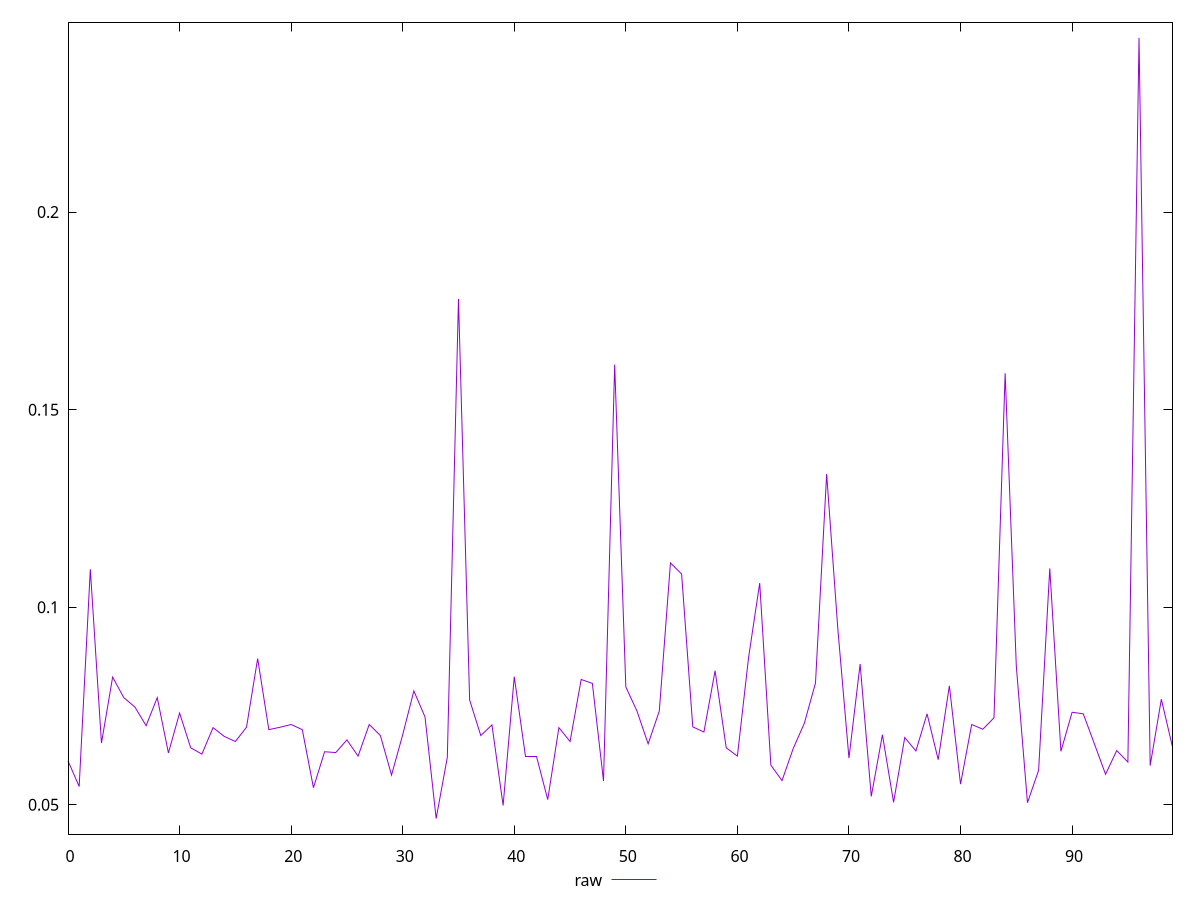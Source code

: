 reset

$raw <<EOF
0 0.061099999999999995
1 0.0546
2 0.1096
3 0.0656
4 0.0823
5 0.0771
6 0.0747
7 0.06999999999999999
8 0.0771
9 0.0631
10 0.0732
11 0.0644
12 0.0628
13 0.06949999999999999
14 0.0673
15 0.066
16 0.0696
17 0.087
18 0.06899999999999999
19 0.0696
20 0.07029999999999999
21 0.06899999999999999
22 0.05430000000000001
23 0.0634
24 0.06319999999999999
25 0.0664
26 0.062299999999999994
27 0.07029999999999999
28 0.0675
29 0.057499999999999996
30 0.0677
31 0.0788
32 0.0722
33 0.0465
34 0.062
35 0.17800000000000002
36 0.0765
37 0.0675
38 0.0702
39 0.049800000000000004
40 0.0824
41 0.062099999999999995
42 0.06209999999999999
43 0.051300000000000005
44 0.06949999999999999
45 0.066
46 0.0817
47 0.08070000000000001
48 0.055999999999999994
49 0.16140000000000002
50 0.0798
51 0.0737
52 0.0654
53 0.0737
54 0.11120000000000001
55 0.1084
56 0.06969999999999998
57 0.0684
58 0.0839
59 0.0644
60 0.062299999999999994
61 0.0872
62 0.10609999999999999
63 0.059999999999999984
64 0.056100000000000004
65 0.0642
66 0.0706
67 0.08080000000000001
68 0.13369999999999999
69 0.09459999999999999
70 0.061799999999999994
71 0.0856
72 0.0521
73 0.0677
74 0.05059999999999999
75 0.067
76 0.06359999999999999
77 0.073
78 0.061399999999999996
79 0.0801
80 0.05520000000000001
81 0.07029999999999999
82 0.0691
83 0.072
84 0.1592
85 0.0851
86 0.050499999999999996
87 0.05869999999999999
88 0.10980000000000001
89 0.0635
90 0.07339999999999999
91 0.073
92 0.0654
93 0.057699999999999994
94 0.0637
95 0.06079999999999999
96 0.24409999999999998
97 0.059899999999999995
98 0.07669999999999999
99 0.0646
EOF

set key outside below
set xrange [0:99]
set yrange [0.042548:0.248052]
set terminal svg size 640, 490 enhanced background rgb 'white'
set output "report_00007_2020-12-11T15:55:29.892Z/network-rtt/samples/pages+cached+noexternal+noimg/raw/values.svg"

plot $raw title "raw" with line

reset
